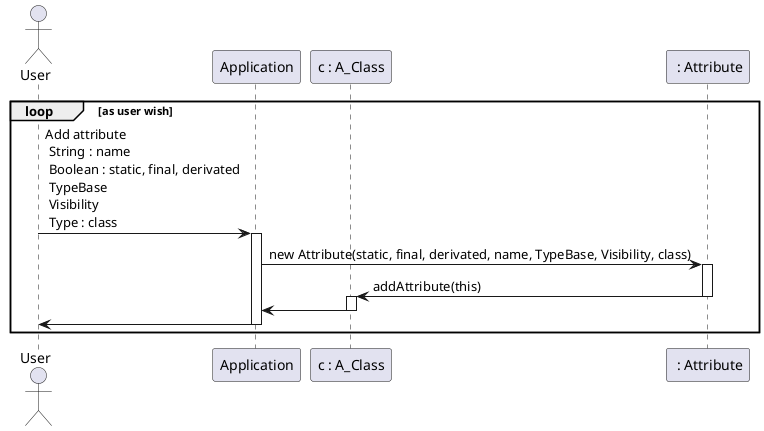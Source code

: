 @startuml

    actor User as u
    participant Application as a
    participant "c : A_Class" as c
    participant " : Attribute" as at

    loop as user wish
    	u -> a: Add attribute\n String : name\n Boolean : static, final, derivated\n TypeBase\n Visibility\n Type : class
    	activate a
    	a -> at: new Attribute(static, final, derivated, name, TypeBase, Visibility, class)
    	activate at
    	at -> c: addAttribute(this)
    	deactivate at
    	activate c
    	c -> a
    	deactivate c
    	a -> u
    	deactivate a
    end

@enduml